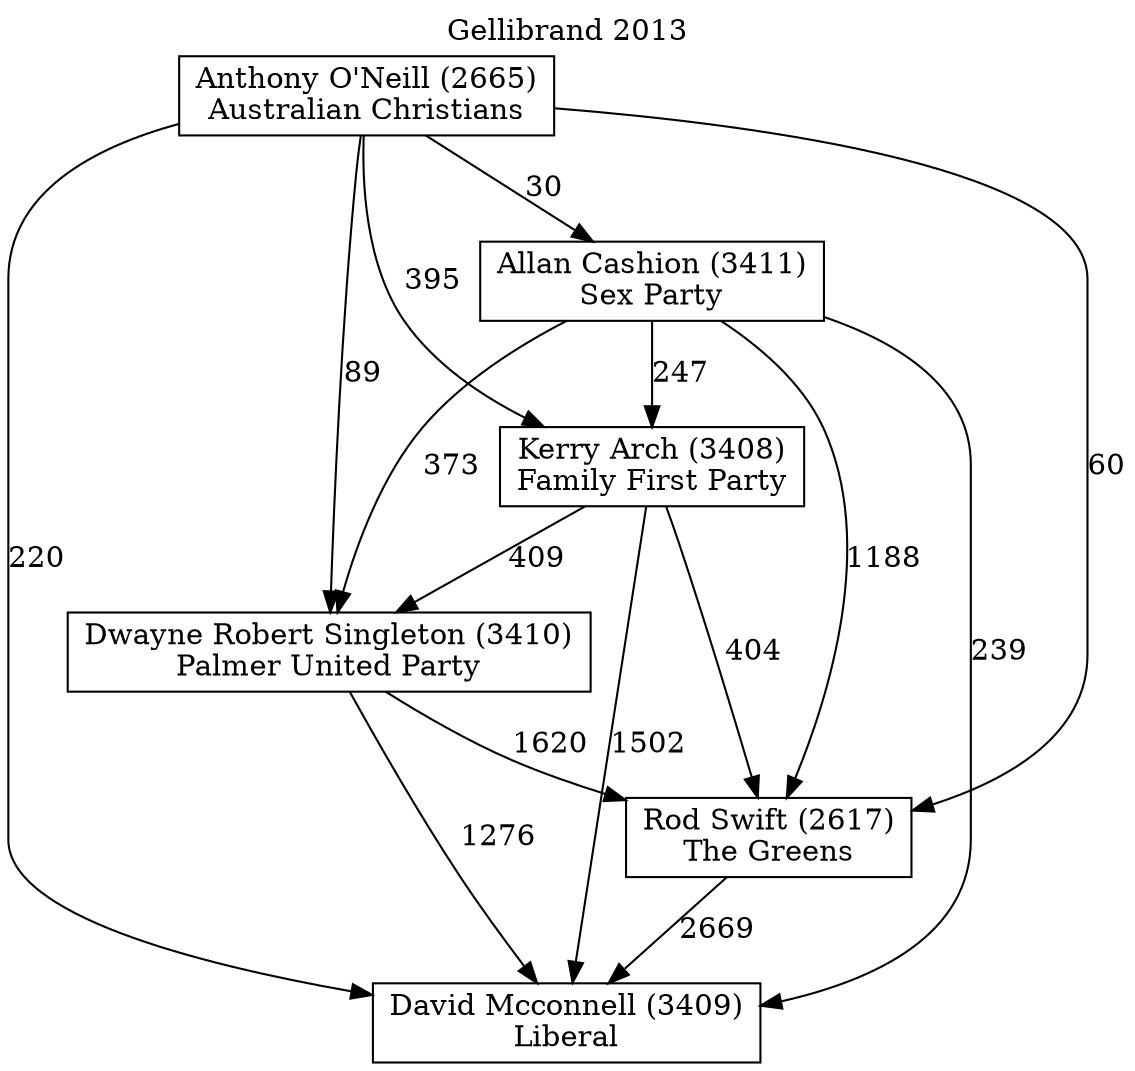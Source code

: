 // House preference flow
digraph "David Mcconnell (3409)_Gellibrand_2013" {
	graph [label="Gellibrand 2013" labelloc=t mclimit=10]
	node [shape=box]
	"David Mcconnell (3409)" [label="David Mcconnell (3409)
Liberal"]
	"Rod Swift (2617)" [label="Rod Swift (2617)
The Greens"]
	"Dwayne Robert Singleton (3410)" [label="Dwayne Robert Singleton (3410)
Palmer United Party"]
	"Kerry Arch (3408)" [label="Kerry Arch (3408)
Family First Party"]
	"Allan Cashion (3411)" [label="Allan Cashion (3411)
Sex Party"]
	"Anthony O'Neill (2665)" [label="Anthony O'Neill (2665)
Australian Christians"]
	"Rod Swift (2617)" -> "David Mcconnell (3409)" [label=2669]
	"Dwayne Robert Singleton (3410)" -> "Rod Swift (2617)" [label=1620]
	"Kerry Arch (3408)" -> "Dwayne Robert Singleton (3410)" [label=409]
	"Allan Cashion (3411)" -> "Kerry Arch (3408)" [label=247]
	"Anthony O'Neill (2665)" -> "Allan Cashion (3411)" [label=30]
	"Dwayne Robert Singleton (3410)" -> "David Mcconnell (3409)" [label=1276]
	"Kerry Arch (3408)" -> "David Mcconnell (3409)" [label=1502]
	"Allan Cashion (3411)" -> "David Mcconnell (3409)" [label=239]
	"Anthony O'Neill (2665)" -> "David Mcconnell (3409)" [label=220]
	"Anthony O'Neill (2665)" -> "Kerry Arch (3408)" [label=395]
	"Allan Cashion (3411)" -> "Dwayne Robert Singleton (3410)" [label=373]
	"Anthony O'Neill (2665)" -> "Dwayne Robert Singleton (3410)" [label=89]
	"Kerry Arch (3408)" -> "Rod Swift (2617)" [label=404]
	"Allan Cashion (3411)" -> "Rod Swift (2617)" [label=1188]
	"Anthony O'Neill (2665)" -> "Rod Swift (2617)" [label=60]
}
